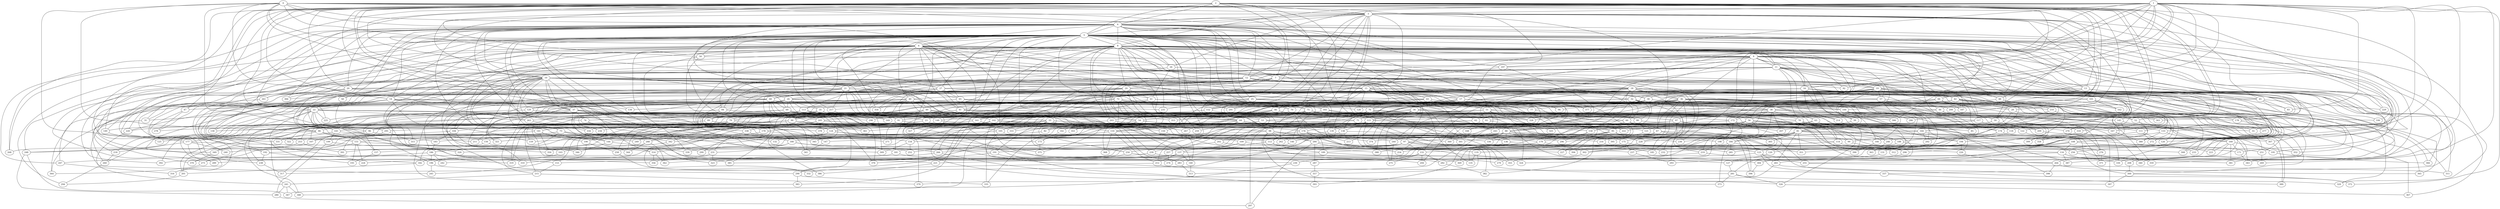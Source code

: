 strict graph "barabasi_albert_graph(400,3)" {
0;
1;
2;
3;
4;
5;
6;
7;
8;
9;
10;
11;
12;
13;
14;
15;
16;
17;
18;
19;
20;
21;
22;
23;
24;
25;
26;
27;
28;
29;
30;
31;
32;
33;
34;
35;
36;
37;
38;
39;
40;
41;
42;
43;
44;
45;
46;
47;
48;
49;
50;
51;
52;
53;
54;
55;
56;
57;
58;
59;
60;
61;
62;
63;
64;
65;
66;
67;
68;
69;
70;
71;
72;
73;
74;
75;
76;
77;
78;
79;
80;
81;
82;
83;
84;
85;
86;
87;
88;
89;
90;
91;
92;
93;
94;
95;
96;
97;
98;
99;
100;
101;
102;
103;
104;
105;
106;
107;
108;
109;
110;
111;
112;
113;
114;
115;
116;
117;
118;
119;
120;
121;
122;
123;
124;
125;
126;
127;
128;
129;
130;
131;
132;
133;
134;
135;
136;
137;
138;
139;
140;
141;
142;
143;
144;
145;
146;
147;
148;
149;
150;
151;
152;
153;
154;
155;
156;
157;
158;
159;
160;
161;
162;
163;
164;
165;
166;
167;
168;
169;
170;
171;
172;
173;
174;
175;
176;
177;
178;
179;
180;
181;
182;
183;
184;
185;
186;
187;
188;
189;
190;
191;
192;
193;
194;
195;
196;
197;
198;
199;
200;
201;
202;
203;
204;
205;
206;
207;
208;
209;
210;
211;
212;
213;
214;
215;
216;
217;
218;
219;
220;
221;
222;
223;
224;
225;
226;
227;
228;
229;
230;
231;
232;
233;
234;
235;
236;
237;
238;
239;
240;
241;
242;
243;
244;
245;
246;
247;
248;
249;
250;
251;
252;
253;
254;
255;
256;
257;
258;
259;
260;
261;
262;
263;
264;
265;
266;
267;
268;
269;
270;
271;
272;
273;
274;
275;
276;
277;
278;
279;
280;
281;
282;
283;
284;
285;
286;
287;
288;
289;
290;
291;
292;
293;
294;
295;
296;
297;
298;
299;
300;
301;
302;
303;
304;
305;
306;
307;
308;
309;
310;
311;
312;
313;
314;
315;
316;
317;
318;
319;
320;
321;
322;
323;
324;
325;
326;
327;
328;
329;
330;
331;
332;
333;
334;
335;
336;
337;
338;
339;
340;
341;
342;
343;
344;
345;
346;
347;
348;
349;
350;
351;
352;
353;
354;
355;
356;
357;
358;
359;
360;
361;
362;
363;
364;
365;
366;
367;
368;
369;
370;
371;
372;
373;
374;
375;
376;
377;
378;
379;
380;
381;
382;
383;
384;
385;
386;
387;
388;
389;
390;
391;
392;
393;
394;
395;
396;
397;
398;
399;
0 -- 3  [is_available=True, prob="0.7947789405"];
0 -- 4  [is_available=True, prob="1.0"];
0 -- 6  [is_available=True, prob="0.448078555051"];
0 -- 7  [is_available=True, prob="0.148060070835"];
0 -- 183  [is_available=True, prob="0.624898311941"];
0 -- 205  [is_available=True, prob="0.568069923669"];
0 -- 48  [is_available=True, prob="0.447090203795"];
0 -- 115  [is_available=True, prob="0.874680540124"];
0 -- 244  [is_available=True, prob="1.0"];
0 -- 181  [is_available=True, prob="1.0"];
0 -- 86  [is_available=True, prob="1.0"];
0 -- 23  [is_available=True, prob="0.869793190651"];
0 -- 253  [is_available=True, prob="0.530302687418"];
0 -- 287  [is_available=True, prob="0.990444074248"];
1 -- 3  [is_available=True, prob="0.0686458651879"];
1 -- 8  [is_available=True, prob="1.0"];
1 -- 9  [is_available=True, prob="1.0"];
1 -- 139  [is_available=True, prob="0.879349897611"];
1 -- 269  [is_available=True, prob="0.978437941856"];
1 -- 17  [is_available=True, prob="1.0"];
1 -- 26  [is_available=True, prob="0.949002055132"];
1 -- 30  [is_available=True, prob="0.85915515614"];
1 -- 32  [is_available=True, prob="0.635632904941"];
1 -- 50  [is_available=True, prob="0.758460178588"];
1 -- 56  [is_available=True, prob="1.0"];
1 -- 66  [is_available=True, prob="1.0"];
1 -- 197  [is_available=True, prob="0.502333155634"];
1 -- 207  [is_available=True, prob="0.553183528169"];
1 -- 83  [is_available=True, prob="0.965892621651"];
1 -- 92  [is_available=True, prob="1.0"];
1 -- 225  [is_available=True, prob="0.567832863317"];
1 -- 359  [is_available=True, prob="1.0"];
1 -- 236  [is_available=True, prob="0.116100372557"];
1 -- 372  [is_available=True, prob="1.0"];
1 -- 247  [is_available=True, prob="0.662200679729"];
1 -- 254  [is_available=True, prob="0.368763898401"];
2 -- 3  [is_available=True, prob="0.496473134162"];
2 -- 4  [is_available=True, prob="0.96894244849"];
2 -- 5  [is_available=True, prob="0.353517859093"];
2 -- 134  [is_available=True, prob="1.0"];
2 -- 7  [is_available=True, prob="0.0842228606792"];
2 -- 10  [is_available=True, prob="0.758377020352"];
2 -- 268  [is_available=True, prob="0.660511316123"];
2 -- 13  [is_available=True, prob="0.70423616364"];
2 -- 14  [is_available=True, prob="1.0"];
2 -- 16  [is_available=True, prob="0.350282316885"];
2 -- 145  [is_available=True, prob="0.600817936853"];
2 -- 20  [is_available=True, prob="0.00984421824697"];
2 -- 149  [is_available=True, prob="0.31190282019"];
2 -- 22  [is_available=True, prob="0.505257239991"];
2 -- 28  [is_available=True, prob="0.975512238509"];
2 -- 286  [is_available=True, prob="0.543872851815"];
2 -- 133  [is_available=True, prob="0.0779670627002"];
2 -- 45  [is_available=True, prob="0.59362218323"];
2 -- 47  [is_available=True, prob="0.803426283863"];
2 -- 64  [is_available=True, prob="0.577829519598"];
2 -- 65  [is_available=True, prob="0.36035392064"];
2 -- 69  [is_available=True, prob="0.376758841381"];
2 -- 70  [is_available=True, prob="0.903063434897"];
2 -- 199  [is_available=True, prob="0.662041699726"];
2 -- 331  [is_available=True, prob="1.0"];
2 -- 270  [is_available=True, prob="1.0"];
2 -- 101  [is_available=True, prob="0.589158694113"];
2 -- 106  [is_available=True, prob="0.763561405553"];
2 -- 118  [is_available=True, prob="0.642837279939"];
2 -- 124  [is_available=True, prob="0.872111224539"];
3 -- 59  [is_available=True, prob="0.475245520872"];
3 -- 4  [is_available=True, prob="0.810784600049"];
3 -- 5  [is_available=True, prob="0.542824102446"];
3 -- 200  [is_available=True, prob="0.477655769458"];
3 -- 329  [is_available=True, prob="1.0"];
3 -- 10  [is_available=True, prob="1.0"];
3 -- 12  [is_available=True, prob="1.0"];
3 -- 46  [is_available=True, prob="1.0"];
3 -- 15  [is_available=True, prob="0.726546519278"];
3 -- 229  [is_available=True, prob="1.0"];
3 -- 184  [is_available=True, prob="0.207548169163"];
3 -- 67  [is_available=True, prob="0.785537037253"];
3 -- 213  [is_available=True, prob="0.17007796759"];
3 -- 152  [is_available=True, prob="0.445532933427"];
3 -- 25  [is_available=True, prob="1.0"];
3 -- 122  [is_available=True, prob="0.367640378768"];
3 -- 27  [is_available=True, prob="0.73919306997"];
3 -- 165  [is_available=True, prob="0.84656598767"];
4 -- 384  [is_available=True, prob="0.111866998572"];
4 -- 5  [is_available=True, prob="0.793664777519"];
4 -- 6  [is_available=True, prob="0.761379056903"];
4 -- 8  [is_available=True, prob="0.128110295304"];
4 -- 10  [is_available=True, prob="0.87342623528"];
4 -- 11  [is_available=True, prob="1.0"];
4 -- 12  [is_available=True, prob="0.843671301477"];
4 -- 14  [is_available=True, prob="0.80314977723"];
4 -- 273  [is_available=True, prob="0.131657084277"];
4 -- 19  [is_available=True, prob="0.262873096262"];
4 -- 20  [is_available=True, prob="0.457505940851"];
4 -- 25  [is_available=True, prob="0.368434326522"];
4 -- 284  [is_available=True, prob="0.649924223651"];
4 -- 31  [is_available=True, prob="1.0"];
4 -- 342  [is_available=True, prob="0.334420288332"];
4 -- 44  [is_available=True, prob="0.273742235471"];
4 -- 47  [is_available=True, prob="1.0"];
4 -- 49  [is_available=True, prob="1.0"];
4 -- 51  [is_available=True, prob="0.830462213166"];
4 -- 197  [is_available=True, prob="0.00425601985483"];
4 -- 268  [is_available=True, prob="0.85270514767"];
4 -- 74  [is_available=True, prob="0.847526691951"];
4 -- 75  [is_available=True, prob="0.81536957726"];
4 -- 337  [is_available=True, prob="0.697946155959"];
4 -- 213  [is_available=True, prob="1.0"];
4 -- 86  [is_available=True, prob="0.892187440537"];
4 -- 97  [is_available=True, prob="0.25855733113"];
4 -- 239  [is_available=True, prob="0.503163409566"];
4 -- 242  [is_available=True, prob="0.230617852459"];
4 -- 381  [is_available=True, prob="1.0"];
5 -- 129  [is_available=True, prob="0.19378406577"];
5 -- 6  [is_available=True, prob="0.283695273143"];
5 -- 7  [is_available=True, prob="1.0"];
5 -- 8  [is_available=True, prob="0.561548265113"];
5 -- 11  [is_available=True, prob="1.0"];
5 -- 13  [is_available=True, prob="1.0"];
5 -- 14  [is_available=True, prob="0.917690860491"];
5 -- 16  [is_available=True, prob="0.710370722182"];
5 -- 17  [is_available=True, prob="1.0"];
5 -- 18  [is_available=True, prob="0.652480810344"];
5 -- 131  [is_available=True, prob="0.750184965213"];
5 -- 21  [is_available=True, prob="0.989270290718"];
5 -- 150  [is_available=True, prob="0.480752023532"];
5 -- 24  [is_available=True, prob="0.728018861534"];
5 -- 132  [is_available=True, prob="0.224253610168"];
5 -- 26  [is_available=True, prob="0.304554632172"];
5 -- 27  [is_available=True, prob="0.990152647754"];
5 -- 35  [is_available=True, prob="0.76153509291"];
5 -- 37  [is_available=True, prob="1.0"];
5 -- 294  [is_available=True, prob="0.953847145256"];
5 -- 40  [is_available=True, prob="0.696315902024"];
5 -- 298  [is_available=True, prob="1.0"];
5 -- 171  [is_available=True, prob="0.639037471529"];
5 -- 172  [is_available=True, prob="1.0"];
5 -- 306  [is_available=True, prob="1.0"];
5 -- 50  [is_available=True, prob="0.147351129347"];
5 -- 55  [is_available=True, prob="0.251142762883"];
5 -- 58  [is_available=True, prob="0.167438121487"];
5 -- 60  [is_available=True, prob="0.161959059105"];
5 -- 134  [is_available=True, prob="0.0304281392157"];
5 -- 66  [is_available=True, prob="0.281071758008"];
5 -- 68  [is_available=True, prob="0.352628104979"];
5 -- 70  [is_available=True, prob="0.894184216173"];
5 -- 327  [is_available=True, prob="0.0969188303688"];
5 -- 72  [is_available=True, prob="0.0140751870346"];
5 -- 75  [is_available=True, prob="1.0"];
5 -- 354  [is_available=True, prob="0.364988090684"];
5 -- 87  [is_available=True, prob="0.863585870146"];
5 -- 217  [is_available=True, prob="1.0"];
5 -- 91  [is_available=True, prob="0.0825578539954"];
5 -- 349  [is_available=True, prob="0.600627404615"];
5 -- 96  [is_available=True, prob="0.869927262557"];
5 -- 98  [is_available=True, prob="0.264790702666"];
5 -- 229  [is_available=True, prob="1.0"];
5 -- 233  [is_available=True, prob="1.0"];
5 -- 318  [is_available=True, prob="0.685864102295"];
5 -- 343  [is_available=True, prob="1.0"];
5 -- 250  [is_available=True, prob="0.156863168046"];
5 -- 379  [is_available=True, prob="1.0"];
5 -- 126  [is_available=True, prob="0.417729069337"];
5 -- 149  [is_available=True, prob="0.793628336256"];
6 -- 9  [is_available=True, prob="0.320308647139"];
6 -- 143  [is_available=True, prob="0.00555913188765"];
6 -- 18  [is_available=True, prob="0.890912545407"];
6 -- 21  [is_available=True, prob="0.46399248752"];
6 -- 278  [is_available=True, prob="0.0496611147544"];
6 -- 24  [is_available=True, prob="0.48301243761"];
6 -- 291  [is_available=True, prob="0.402248018778"];
6 -- 165  [is_available=True, prob="0.525377551178"];
6 -- 41  [is_available=True, prob="0.671609549171"];
6 -- 299  [is_available=True, prob="0.682600790962"];
6 -- 50  [is_available=True, prob="0.167327124724"];
6 -- 180  [is_available=True, prob="0.316840183177"];
6 -- 311  [is_available=True, prob="0.665171113675"];
6 -- 52  [is_available=True, prob="1.0"];
6 -- 65  [is_available=True, prob="0.655335187969"];
6 -- 73  [is_available=True, prob="0.670357356699"];
6 -- 76  [is_available=True, prob="0.447698939048"];
6 -- 339  [is_available=True, prob="0.600264660478"];
6 -- 84  [is_available=True, prob="1.0"];
6 -- 88  [is_available=True, prob="1.0"];
6 -- 220  [is_available=True, prob="0.735151826282"];
6 -- 293  [is_available=True, prob="0.736780895697"];
6 -- 108  [is_available=True, prob="0.36469215062"];
6 -- 240  [is_available=True, prob="0.455891829206"];
6 -- 246  [is_available=True, prob="1.0"];
6 -- 248  [is_available=True, prob="1.0"];
6 -- 377  [is_available=True, prob="0.594168216256"];
6 -- 382  [is_available=True, prob="0.525964628526"];
7 -- 33  [is_available=True, prob="1.0"];
7 -- 163  [is_available=True, prob="1.0"];
7 -- 341  [is_available=True, prob="0.40386020523"];
7 -- 168  [is_available=True, prob="0.724333791746"];
7 -- 169  [is_available=True, prob="0.336016602514"];
7 -- 170  [is_available=True, prob="0.679791420501"];
7 -- 44  [is_available=True, prob="0.529585192581"];
7 -- 83  [is_available=True, prob="1.0"];
7 -- 53  [is_available=True, prob="0.0056281805322"];
7 -- 151  [is_available=True, prob="1.0"];
7 -- 57  [is_available=True, prob="0.731891926972"];
7 -- 27  [is_available=True, prob="0.0334186008397"];
7 -- 265  [is_available=True, prob="0.318940264118"];
7 -- 185  [is_available=True, prob="0.0547026605505"];
7 -- 127  [is_available=True, prob="1.0"];
8 -- 9  [is_available=True, prob="0.956547112666"];
8 -- 13  [is_available=True, prob="0.860188381054"];
8 -- 15  [is_available=True, prob="0.912830966182"];
8 -- 320  [is_available=True, prob="1.0"];
8 -- 145  [is_available=True, prob="1.0"];
8 -- 21  [is_available=True, prob="0.763958603799"];
8 -- 22  [is_available=True, prob="0.680847606644"];
8 -- 26  [is_available=True, prob="0.986232964809"];
8 -- 156  [is_available=True, prob="0.957193557989"];
8 -- 29  [is_available=True, prob="0.603848268196"];
8 -- 30  [is_available=True, prob="0.447544083118"];
8 -- 261  [is_available=True, prob="0.271684425664"];
8 -- 177  [is_available=True, prob="0.506807193783"];
8 -- 170  [is_available=True, prob="0.15487466877"];
8 -- 43  [is_available=True, prob="1.0"];
8 -- 173  [is_available=True, prob="1.0"];
8 -- 174  [is_available=True, prob="0.365782030914"];
8 -- 303  [is_available=True, prob="0.276191736927"];
8 -- 49  [is_available=True, prob="0.447034118191"];
8 -- 310  [is_available=True, prob="0.76953383756"];
8 -- 59  [is_available=True, prob="0.78286536938"];
8 -- 64  [is_available=True, prob="0.759302157751"];
8 -- 327  [is_available=True, prob="1.0"];
8 -- 72  [is_available=True, prob="0.941736394271"];
8 -- 203  [is_available=True, prob="0.587606231602"];
8 -- 206  [is_available=True, prob="0.580180356031"];
8 -- 84  [is_available=True, prob="1.0"];
8 -- 92  [is_available=True, prob="1.0"];
8 -- 235  [is_available=True, prob="0.541206617918"];
8 -- 364  [is_available=True, prob="1.0"];
8 -- 117  [is_available=True, prob="0.0478677460795"];
9 -- 352  [is_available=True, prob="0.939351658813"];
9 -- 66  [is_available=True, prob="1.0"];
9 -- 203  [is_available=True, prob="0.450078342395"];
9 -- 100  [is_available=True, prob="0.455526501286"];
9 -- 197  [is_available=True, prob="0.785317238374"];
9 -- 106  [is_available=True, prob="0.79044701373"];
9 -- 11  [is_available=True, prob="0.839019239504"];
9 -- 162  [is_available=True, prob="1.0"];
9 -- 81  [is_available=True, prob="0.73240790509"];
9 -- 18  [is_available=True, prob="0.668371241704"];
9 -- 309  [is_available=True, prob="0.587425158936"];
9 -- 54  [is_available=True, prob="1.0"];
9 -- 216  [is_available=True, prob="1.0"];
9 -- 234  [is_available=True, prob="0.913897542744"];
9 -- 282  [is_available=True, prob="0.32337080498"];
9 -- 187  [is_available=True, prob="0.913800009566"];
9 -- 138  [is_available=True, prob="0.931533462195"];
9 -- 351  [is_available=True, prob="1.0"];
10 -- 261  [is_available=True, prob="0.744625946046"];
10 -- 140  [is_available=True, prob="0.234927085974"];
10 -- 130  [is_available=True, prob="0.301661535286"];
10 -- 15  [is_available=True, prob="0.122994949397"];
10 -- 150  [is_available=True, prob="0.739150224316"];
10 -- 25  [is_available=True, prob="0.672968616382"];
10 -- 154  [is_available=True, prob="0.836243670986"];
10 -- 29  [is_available=True, prob="0.668540782478"];
10 -- 32  [is_available=True, prob="0.895840200179"];
10 -- 37  [is_available=True, prob="0.786702078483"];
10 -- 40  [is_available=True, prob="1.0"];
10 -- 315  [is_available=True, prob="0.187113144436"];
10 -- 62  [is_available=True, prob="0.411795169873"];
10 -- 321  [is_available=True, prob="0.428072190892"];
10 -- 73  [is_available=True, prob="0.502408217682"];
10 -- 332  [is_available=True, prob="0.817250197445"];
10 -- 338  [is_available=True, prob="0.403937871148"];
10 -- 344  [is_available=True, prob="0.0760817707577"];
10 -- 218  [is_available=True, prob="0.478571720964"];
10 -- 92  [is_available=True, prob="1.0"];
10 -- 353  [is_available=True, prob="0.210475950323"];
10 -- 98  [is_available=True, prob="0.352611717804"];
10 -- 252  [is_available=True, prob="0.386326911497"];
10 -- 125  [is_available=True, prob="1.0"];
10 -- 383  [is_available=True, prob="0.0824597342773"];
11 -- 48  [is_available=True, prob="0.918101441848"];
11 -- 354  [is_available=True, prob="0.0528402329161"];
11 -- 39  [is_available=True, prob="0.283709226897"];
11 -- 392  [is_available=True, prob="0.128645677615"];
11 -- 235  [is_available=True, prob="0.398202148774"];
11 -- 12  [is_available=True, prob="0.618175837723"];
11 -- 45  [is_available=True, prob="0.0561569744078"];
11 -- 78  [is_available=True, prob="1.0"];
11 -- 367  [is_available=True, prob="0.690947520926"];
11 -- 16  [is_available=True, prob="1.0"];
11 -- 178  [is_available=True, prob="0.429957017225"];
11 -- 19  [is_available=True, prob="0.185007223059"];
11 -- 73  [is_available=True, prob="0.883075352668"];
11 -- 196  [is_available=True, prob="1.0"];
11 -- 313  [is_available=True, prob="0.745844173067"];
12 -- 169  [is_available=True, prob="0.611634724969"];
12 -- 270  [is_available=True, prob="0.108371392037"];
12 -- 43  [is_available=True, prob="0.298940639662"];
12 -- 19  [is_available=True, prob="0.0576998256151"];
12 -- 20  [is_available=True, prob="0.599589831559"];
12 -- 24  [is_available=True, prob="0.313597157032"];
12 -- 180  [is_available=True, prob="0.663970054615"];
12 -- 29  [is_available=True, prob="0.540830573267"];
12 -- 94  [is_available=True, prob="0.749759056711"];
13 -- 38  [is_available=True, prob="0.208994099169"];
13 -- 366  [is_available=True, prob="0.201513422266"];
13 -- 90  [is_available=True, prob="0.994333199695"];
13 -- 223  [is_available=True, prob="0.545236562563"];
13 -- 101  [is_available=True, prob="0.750513115203"];
14 -- 192  [is_available=True, prob="0.588927364222"];
14 -- 263  [is_available=True, prob="1.0"];
14 -- 136  [is_available=True, prob="0.673628980121"];
14 -- 172  [is_available=True, prob="0.61871108628"];
14 -- 141  [is_available=True, prob="0.948461930776"];
14 -- 211  [is_available=True, prob="0.774293817595"];
14 -- 148  [is_available=True, prob="0.113970004678"];
14 -- 22  [is_available=True, prob="0.215430331093"];
14 -- 322  [is_available=True, prob="0.639786837994"];
14 -- 37  [is_available=True, prob="0.44822896298"];
15 -- 128  [is_available=True, prob="0.146795461492"];
15 -- 129  [is_available=True, prob="0.0984501092606"];
15 -- 260  [is_available=True, prob="0.591224850495"];
15 -- 365  [is_available=True, prob="1.0"];
15 -- 17  [is_available=True, prob="0.923994551349"];
15 -- 31  [is_available=True, prob="1.0"];
15 -- 161  [is_available=True, prob="0.174070750046"];
15 -- 34  [is_available=True, prob="0.0699970245428"];
15 -- 291  [is_available=True, prob="0.873778218993"];
15 -- 36  [is_available=True, prob="0.338480487766"];
15 -- 42  [is_available=True, prob="0.318367396138"];
15 -- 51  [is_available=True, prob="0.381488936109"];
15 -- 58  [is_available=True, prob="0.600422626939"];
15 -- 394  [is_available=True, prob="0.0950143175444"];
15 -- 76  [is_available=True, prob="0.297811681317"];
15 -- 214  [is_available=True, prob="0.838057268133"];
15 -- 164  [is_available=True, prob="0.337764441673"];
15 -- 222  [is_available=True, prob="0.603196701995"];
15 -- 104  [is_available=True, prob="0.68956858261"];
15 -- 109  [is_available=True, prob="0.0785087145527"];
15 -- 251  [is_available=True, prob="0.541914483338"];
16 -- 128  [is_available=True, prob="0.378389709562"];
16 -- 384  [is_available=True, prob="1.0"];
16 -- 267  [is_available=True, prob="0.88463657519"];
16 -- 166  [is_available=True, prob="1.0"];
16 -- 264  [is_available=True, prob="0.43479230045"];
16 -- 42  [is_available=True, prob="0.657783359615"];
16 -- 271  [is_available=True, prob="0.577546550759"];
16 -- 85  [is_available=True, prob="0.552475911255"];
16 -- 214  [is_available=True, prob="0.660235003661"];
16 -- 311  [is_available=True, prob="0.389909345497"];
16 -- 154  [is_available=True, prob="0.449078338378"];
16 -- 316  [is_available=True, prob="0.11713738461"];
17 -- 290  [is_available=True, prob="0.777308050926"];
17 -- 35  [is_available=True, prob="1.0"];
17 -- 80  [is_available=True, prob="1.0"];
17 -- 146  [is_available=True, prob="0.441551587969"];
17 -- 55  [is_available=True, prob="0.765345106226"];
17 -- 377  [is_available=True, prob="0.977908375548"];
17 -- 367  [is_available=True, prob="0.791781643559"];
17 -- 28  [is_available=True, prob="1.0"];
17 -- 157  [is_available=True, prob="0.276320958857"];
18 -- 387  [is_available=True, prob="1.0"];
18 -- 266  [is_available=True, prob="1.0"];
18 -- 139  [is_available=True, prob="0.0423956994252"];
18 -- 142  [is_available=True, prob="1.0"];
18 -- 272  [is_available=True, prob="0.725458109594"];
18 -- 366  [is_available=True, prob="0.716393677118"];
18 -- 155  [is_available=True, prob="0.729649496695"];
18 -- 32  [is_available=True, prob="0.424363865876"];
18 -- 33  [is_available=True, prob="1.0"];
18 -- 34  [is_available=True, prob="0.283153567662"];
18 -- 36  [is_available=True, prob="0.861102603868"];
18 -- 41  [is_available=True, prob="0.53904465804"];
18 -- 42  [is_available=True, prob="0.174196164598"];
18 -- 45  [is_available=True, prob="0.202275183058"];
18 -- 308  [is_available=True, prob="0.906518539191"];
18 -- 57  [is_available=True, prob="0.509671093672"];
18 -- 60  [is_available=True, prob="0.630597957988"];
18 -- 195  [is_available=True, prob="1.0"];
18 -- 340  [is_available=True, prob="0.610645628806"];
18 -- 89  [is_available=True, prob="0.614573003453"];
18 -- 228  [is_available=True, prob="1.0"];
18 -- 238  [is_available=True, prob="0.205045470255"];
18 -- 111  [is_available=True, prob="0.837395818074"];
18 -- 243  [is_available=True, prob="0.51160969625"];
19 -- 256  [is_available=True, prob="0.29236745148"];
19 -- 144  [is_available=True, prob="0.430338316049"];
19 -- 39  [is_available=True, prob="0.205219392115"];
19 -- 330  [is_available=True, prob="0.265021550241"];
19 -- 365  [is_available=True, prob="0.819695596067"];
19 -- 399  [is_available=True, prob="0.0695358954912"];
19 -- 48  [is_available=True, prob="0.590815216651"];
19 -- 306  [is_available=True, prob="0.104439878802"];
19 -- 179  [is_available=True, prob="0.529728551333"];
19 -- 57  [is_available=True, prob="1.0"];
19 -- 23  [is_available=True, prob="0.0696138741143"];
19 -- 36  [is_available=True, prob="1.0"];
19 -- 377  [is_available=True, prob="1.0"];
19 -- 93  [is_available=True, prob="0.407532738623"];
19 -- 277  [is_available=True, prob="1.0"];
20 -- 384  [is_available=True, prob="0.150878393159"];
20 -- 261  [is_available=True, prob="0.0853356921318"];
20 -- 43  [is_available=True, prob="1.0"];
20 -- 277  [is_available=True, prob="0.389815211569"];
20 -- 247  [is_available=True, prob="0.910493277282"];
20 -- 314  [is_available=True, prob="0.53714398987"];
21 -- 33  [is_available=True, prob="0.226614518058"];
21 -- 34  [is_available=True, prob="0.92169515231"];
21 -- 217  [is_available=True, prob="0.577989441912"];
21 -- 68  [is_available=True, prob="0.183441158913"];
21 -- 137  [is_available=True, prob="0.0544688192989"];
21 -- 205  [is_available=True, prob="0.491922529006"];
21 -- 275  [is_available=True, prob="0.153816161225"];
21 -- 151  [is_available=True, prob="0.408054372075"];
21 -- 89  [is_available=True, prob="0.910850143771"];
21 -- 186  [is_available=True, prob="1.0"];
21 -- 316  [is_available=True, prob="0.391611608114"];
21 -- 61  [is_available=True, prob="0.381278014518"];
21 -- 30  [is_available=True, prob="0.319853913185"];
21 -- 357  [is_available=True, prob="0.936530989307"];
22 -- 193  [is_available=True, prob="1.0"];
22 -- 295  [is_available=True, prob="0.257277824237"];
22 -- 225  [is_available=True, prob="0.0376819684873"];
22 -- 263  [is_available=True, prob="0.665999394099"];
22 -- 145  [is_available=True, prob="1.0"];
22 -- 52  [is_available=True, prob="1.0"];
22 -- 23  [is_available=True, prob="0.80039126691"];
22 -- 248  [is_available=True, prob="0.712187786653"];
22 -- 153  [is_available=True, prob="0.441210245389"];
22 -- 159  [is_available=True, prob="0.501680148626"];
22 -- 157  [is_available=True, prob="0.716746316773"];
22 -- 31  [is_available=True, prob="0.528487882367"];
23 -- 164  [is_available=True, prob="0.580482281817"];
23 -- 190  [is_available=True, prob="0.574380908149"];
24 -- 129  [is_available=True, prob="0.266235138043"];
24 -- 35  [is_available=True, prob="1.0"];
24 -- 38  [is_available=True, prob="0.911264497656"];
24 -- 104  [is_available=True, prob="1.0"];
24 -- 105  [is_available=True, prob="1.0"];
24 -- 235  [is_available=True, prob="0.696362090064"];
24 -- 113  [is_available=True, prob="0.284829634653"];
24 -- 243  [is_available=True, prob="1.0"];
24 -- 84  [is_available=True, prob="0.974919616415"];
24 -- 69  [is_available=True, prob="1.0"];
25 -- 165  [is_available=True, prob="1.0"];
25 -- 296  [is_available=True, prob="0.803117394449"];
25 -- 142  [is_available=True, prob="0.524156907615"];
25 -- 79  [is_available=True, prob="0.951828158962"];
25 -- 210  [is_available=True, prob="1.0"];
25 -- 152  [is_available=True, prob="0.416033961762"];
25 -- 217  [is_available=True, prob="1.0"];
25 -- 156  [is_available=True, prob="0.0324631412597"];
25 -- 286  [is_available=True, prob="0.219446864522"];
25 -- 95  [is_available=True, prob="0.309755543628"];
26 -- 113  [is_available=True, prob="1.0"];
26 -- 307  [is_available=True, prob="1.0"];
26 -- 61  [is_available=True, prob="0.732994896063"];
27 -- 65  [is_available=True, prob="0.394262292564"];
27 -- 68  [is_available=True, prob="0.131468442407"];
27 -- 41  [is_available=True, prob="0.99733077019"];
27 -- 301  [is_available=True, prob="0.0581439153971"];
27 -- 113  [is_available=True, prob="0.538448384526"];
27 -- 58  [is_available=True, prob="0.199019919546"];
27 -- 28  [is_available=True, prob="0.497262234515"];
28 -- 158  [is_available=True, prob="0.254027173042"];
28 -- 167  [is_available=True, prob="1.0"];
29 -- 259  [is_available=True, prob="1.0"];
29 -- 101  [is_available=True, prob="0.909067514873"];
29 -- 267  [is_available=True, prob="0.223225072876"];
29 -- 208  [is_available=True, prob="0.225497119272"];
29 -- 40  [is_available=True, prob="0.993554344705"];
29 -- 116  [is_available=True, prob="0.384642992343"];
29 -- 373  [is_available=True, prob="0.0944993628626"];
29 -- 72  [is_available=True, prob="0.550131352096"];
29 -- 61  [is_available=True, prob="1.0"];
29 -- 350  [is_available=True, prob="0.598421102364"];
30 -- 260  [is_available=True, prob="0.161834481863"];
30 -- 133  [is_available=True, prob="0.74856384309"];
30 -- 325  [is_available=True, prob="0.443371197172"];
30 -- 77  [is_available=True, prob="0.833765948678"];
30 -- 174  [is_available=True, prob="0.649151672241"];
30 -- 303  [is_available=True, prob="0.969172431387"];
30 -- 112  [is_available=True, prob="0.168505847586"];
30 -- 200  [is_available=True, prob="0.657547298042"];
30 -- 383  [is_available=True, prob="0.480395911721"];
30 -- 94  [is_available=True, prob="0.99586676755"];
30 -- 63  [is_available=True, prob="0.796895335662"];
31 -- 245  [is_available=True, prob="0.775831934417"];
32 -- 288  [is_available=True, prob="1.0"];
32 -- 291  [is_available=True, prob="0.353754907009"];
32 -- 100  [is_available=True, prob="0.835681118624"];
32 -- 232  [is_available=True, prob="0.881924120818"];
32 -- 329  [is_available=True, prob="0.549346380621"];
32 -- 111  [is_available=True, prob="0.440985645282"];
32 -- 80  [is_available=True, prob="0.981130715167"];
32 -- 152  [is_available=True, prob="0.644568392943"];
32 -- 88  [is_available=True, prob="1.0"];
33 -- 264  [is_available=True, prob="0.272081089081"];
33 -- 105  [is_available=True, prob="0.853565704676"];
33 -- 333  [is_available=True, prob="0.353210562042"];
33 -- 270  [is_available=True, prob="0.989997194972"];
33 -- 143  [is_available=True, prob="0.103454557272"];
33 -- 345  [is_available=True, prob="0.0550354280157"];
33 -- 250  [is_available=True, prob="0.174367548028"];
33 -- 239  [is_available=True, prob="1.0"];
33 -- 191  [is_available=True, prob="0.470332924894"];
34 -- 203  [is_available=True, prob="0.0158355212222"];
34 -- 388  [is_available=True, prob="1.0"];
34 -- 114  [is_available=True, prob="0.485773291874"];
34 -- 71  [is_available=True, prob="1.0"];
34 -- 348  [is_available=True, prob="0.792676219071"];
34 -- 39  [is_available=True, prob="1.0"];
34 -- 82  [is_available=True, prob="0.89589401746"];
34 -- 115  [is_available=True, prob="0.184386805839"];
34 -- 349  [is_available=True, prob="0.740870773113"];
34 -- 374  [is_available=True, prob="0.275646966064"];
34 -- 95  [is_available=True, prob="0.732964619212"];
34 -- 117  [is_available=True, prob="0.441427040401"];
34 -- 221  [is_available=True, prob="0.291705260456"];
34 -- 63  [is_available=True, prob="0.193330721463"];
35 -- 96  [is_available=True, prob="1.0"];
35 -- 209  [is_available=True, prob="0.704850705227"];
35 -- 79  [is_available=True, prob="0.802404517097"];
35 -- 215  [is_available=True, prob="0.797994008846"];
35 -- 91  [is_available=True, prob="1.0"];
35 -- 60  [is_available=True, prob="1.0"];
36 -- 67  [is_available=True, prob="1.0"];
36 -- 164  [is_available=True, prob="0.246320700353"];
36 -- 102  [is_available=True, prob="0.139066998111"];
36 -- 38  [is_available=True, prob="1.0"];
36 -- 292  [is_available=True, prob="0.963436023229"];
36 -- 136  [is_available=True, prob="1.0"];
36 -- 74  [is_available=True, prob="0.144762154003"];
36 -- 371  [is_available=True, prob="1.0"];
36 -- 51  [is_available=True, prob="0.118933794863"];
36 -- 244  [is_available=True, prob="0.133804771727"];
36 -- 126  [is_available=True, prob="0.920436599874"];
36 -- 185  [is_available=True, prob="0.646476050888"];
36 -- 285  [is_available=True, prob="1.0"];
36 -- 62  [is_available=True, prob="0.555905530826"];
37 -- 225  [is_available=True, prob="0.731322269748"];
37 -- 231  [is_available=True, prob="0.391002426308"];
37 -- 392  [is_available=True, prob="0.309026147799"];
37 -- 169  [is_available=True, prob="0.513879751302"];
37 -- 289  [is_available=True, prob="0.0327544971079"];
37 -- 78  [is_available=True, prob="1.0"];
37 -- 80  [is_available=True, prob="0.704666112703"];
37 -- 215  [is_available=True, prob="0.99769835884"];
37 -- 378  [is_available=True, prob="0.132626505538"];
37 -- 74  [is_available=True, prob="1.0"];
38 -- 389  [is_available=True, prob="1.0"];
38 -- 167  [is_available=True, prob="0.755422804044"];
38 -- 172  [is_available=True, prob="1.0"];
38 -- 207  [is_available=True, prob="1.0"];
38 -- 56  [is_available=True, prob="0.228598494311"];
38 -- 115  [is_available=True, prob="1.0"];
38 -- 340  [is_available=True, prob="0.196979226962"];
38 -- 246  [is_available=True, prob="0.778001106039"];
38 -- 279  [is_available=True, prob="0.117053444151"];
38 -- 255  [is_available=True, prob="0.497668862558"];
38 -- 93  [is_available=True, prob="0.892663093995"];
38 -- 63  [is_available=True, prob="0.765117058809"];
39 -- 81  [is_available=True, prob="0.232228817874"];
40 -- 128  [is_available=True, prob="1.0"];
40 -- 321  [is_available=True, prob="1.0"];
40 -- 354  [is_available=True, prob="0.126015466973"];
40 -- 70  [is_available=True, prob="0.25900768859"];
40 -- 135  [is_available=True, prob="1.0"];
40 -- 44  [is_available=True, prob="0.8206989748"];
40 -- 47  [is_available=True, prob="0.752489584935"];
40 -- 49  [is_available=True, prob="0.433882685713"];
40 -- 369  [is_available=True, prob="0.531300935709"];
40 -- 234  [is_available=True, prob="1.0"];
40 -- 346  [is_available=True, prob="1.0"];
40 -- 271  [is_available=True, prob="0.412781854019"];
41 -- 385  [is_available=True, prob="0.0696369859784"];
41 -- 201  [is_available=True, prob="0.54695987832"];
41 -- 140  [is_available=True, prob="0.238050123653"];
41 -- 79  [is_available=True, prob="0.652357055226"];
41 -- 344  [is_available=True, prob="0.814494943042"];
41 -- 53  [is_available=True, prob="0.923897133562"];
41 -- 214  [is_available=True, prob="0.159418577437"];
41 -- 312  [is_available=True, prob="0.27955135344"];
42 -- 162  [is_available=True, prob="1.0"];
42 -- 99  [is_available=True, prob="0.0252030678048"];
42 -- 134  [is_available=True, prob="0.939713801503"];
42 -- 210  [is_available=True, prob="0.959067584636"];
42 -- 178  [is_available=True, prob="0.713205587731"];
42 -- 46  [is_available=True, prob="0.474578913721"];
42 -- 52  [is_available=True, prob="1.0"];
42 -- 110  [is_available=True, prob="0.0277553970063"];
42 -- 125  [is_available=True, prob="0.189191797411"];
43 -- 226  [is_available=True, prob="0.706508469878"];
43 -- 300  [is_available=True, prob="0.574190541832"];
43 -- 173  [is_available=True, prob="1.0"];
43 -- 46  [is_available=True, prob="1.0"];
43 -- 168  [is_available=True, prob="0.344060585643"];
43 -- 56  [is_available=True, prob="0.411827774891"];
43 -- 94  [is_available=True, prob="0.00679941170088"];
44 -- 178  [is_available=True, prob="0.0725216281534"];
44 -- 346  [is_available=True, prob="0.207702123139"];
44 -- 59  [is_available=True, prob="1.0"];
45 -- 229  [is_available=True, prob="1.0"];
45 -- 108  [is_available=True, prob="0.20314753534"];
45 -- 83  [is_available=True, prob="0.246615866053"];
45 -- 121  [is_available=True, prob="0.680080125571"];
46 -- 328  [is_available=True, prob="0.526674408051"];
46 -- 303  [is_available=True, prob="0.470137487323"];
46 -- 323  [is_available=True, prob="0.392174465854"];
46 -- 87  [is_available=True, prob="0.539752140656"];
46 -- 249  [is_available=True, prob="0.183973395416"];
46 -- 90  [is_available=True, prob="0.526828267824"];
47 -- 192  [is_available=True, prob="0.365666044247"];
47 -- 278  [is_available=True, prob="1.0"];
48 -- 131  [is_available=True, prob="0.0976769533673"];
48 -- 205  [is_available=True, prob="0.929886689601"];
48 -- 210  [is_available=True, prob="0.0540453668435"];
49 -- 64  [is_available=True, prob="0.767895784145"];
49 -- 99  [is_available=True, prob="0.659960203177"];
49 -- 102  [is_available=True, prob="0.127379274593"];
49 -- 201  [is_available=True, prob="1.0"];
49 -- 141  [is_available=True, prob="1.0"];
49 -- 341  [is_available=True, prob="0.755509914044"];
49 -- 54  [is_available=True, prob="1.0"];
49 -- 284  [is_available=True, prob="0.517894476689"];
49 -- 159  [is_available=True, prob="1.0"];
50 -- 266  [is_available=True, prob="1.0"];
50 -- 333  [is_available=True, prob="0.772587080085"];
50 -- 117  [is_available=True, prob="0.382356758468"];
51 -- 160  [is_available=True, prob="1.0"];
51 -- 71  [is_available=True, prob="0.357694917507"];
51 -- 360  [is_available=True, prob="0.819000586414"];
51 -- 107  [is_available=True, prob="0.940359651848"];
51 -- 204  [is_available=True, prob="0.333563788407"];
51 -- 158  [is_available=True, prob="0.201002473682"];
51 -- 208  [is_available=True, prob="0.907592962033"];
51 -- 307  [is_available=True, prob="0.35460520366"];
51 -- 53  [is_available=True, prob="0.0755676675952"];
51 -- 54  [is_available=True, prob="0.0646970644724"];
51 -- 175  [is_available=True, prob="0.829416444975"];
51 -- 62  [is_available=True, prob="0.417677826209"];
52 -- 232  [is_available=True, prob="1.0"];
52 -- 251  [is_available=True, prob="0.558106884162"];
53 -- 370  [is_available=True, prob="0.274584602013"];
53 -- 206  [is_available=True, prob="0.300886062726"];
53 -- 338  [is_available=True, prob="1.0"];
53 -- 121  [is_available=True, prob="0.209240967684"];
54 -- 142  [is_available=True, prob="0.836070169767"];
54 -- 335  [is_available=True, prob="0.383615972306"];
54 -- 82  [is_available=True, prob="1.0"];
54 -- 85  [is_available=True, prob="0.622499095977"];
54 -- 55  [is_available=True, prob="0.832552890948"];
54 -- 122  [is_available=True, prob="0.876174319729"];
54 -- 378  [is_available=True, prob="1.0"];
56 -- 139  [is_available=True, prob="0.0336994316214"];
56 -- 209  [is_available=True, prob="0.633578460115"];
56 -- 296  [is_available=True, prob="0.234765681181"];
56 -- 362  [is_available=True, prob="0.742223521855"];
56 -- 184  [is_available=True, prob="0.616377189979"];
56 -- 114  [is_available=True, prob="0.013137388628"];
56 -- 339  [is_available=True, prob="0.409719682865"];
56 -- 116  [is_available=True, prob="0.386866457819"];
56 -- 88  [is_available=True, prob="0.10003150029"];
56 -- 371  [is_available=True, prob="0.866902055382"];
57 -- 358  [is_available=True, prob="1.0"];
57 -- 233  [is_available=True, prob="0.915189285968"];
57 -- 363  [is_available=True, prob="0.184333692519"];
57 -- 76  [is_available=True, prob="0.660186408316"];
57 -- 143  [is_available=True, prob="0.0378287064719"];
57 -- 85  [is_available=True, prob="1.0"];
58 -- 295  [is_available=True, prob="0.959616473257"];
59 -- 137  [is_available=True, prob="0.826940887178"];
59 -- 276  [is_available=True, prob="0.942605471833"];
59 -- 86  [is_available=True, prob="1.0"];
59 -- 318  [is_available=True, prob="1.0"];
60 -- 160  [is_available=True, prob="1.0"];
60 -- 67  [is_available=True, prob="0.296017164608"];
60 -- 170  [is_available=True, prob="1.0"];
60 -- 369  [is_available=True, prob="0.803131481024"];
60 -- 123  [is_available=True, prob="0.588710325477"];
60 -- 95  [is_available=True, prob="0.660079693445"];
61 -- 161  [is_available=True, prob="0.680349332799"];
61 -- 71  [is_available=True, prob="0.329400764994"];
61 -- 200  [is_available=True, prob="0.690033917528"];
61 -- 218  [is_available=True, prob="0.729124262392"];
61 -- 187  [is_available=True, prob="0.152040537543"];
62 -- 168  [is_available=True, prob="0.0650541320471"];
62 -- 236  [is_available=True, prob="0.181341491177"];
62 -- 190  [is_available=True, prob="0.00743487091147"];
62 -- 191  [is_available=True, prob="1.0"];
63 -- 256  [is_available=True, prob="0.768517582213"];
63 -- 141  [is_available=True, prob="0.0436560074573"];
63 -- 397  [is_available=True, prob="0.970465260384"];
63 -- 336  [is_available=True, prob="0.37215656179"];
64 -- 97  [is_available=True, prob="1.0"];
64 -- 259  [is_available=True, prob="0.126500324921"];
64 -- 257  [is_available=True, prob="1.0"];
64 -- 105  [is_available=True, prob="0.0353115483714"];
64 -- 111  [is_available=True, prob="0.0939610546608"];
64 -- 212  [is_available=True, prob="1.0"];
64 -- 343  [is_available=True, prob="1.0"];
65 -- 100  [is_available=True, prob="0.21267876948"];
65 -- 194  [is_available=True, prob="0.50006107786"];
65 -- 138  [is_available=True, prob="0.929872199844"];
65 -- 77  [is_available=True, prob="0.836909001535"];
65 -- 181  [is_available=True, prob="0.942913654101"];
65 -- 182  [is_available=True, prob="0.874338409024"];
65 -- 220  [is_available=True, prob="0.926352079154"];
65 -- 130  [is_available=True, prob="0.694046197784"];
66 -- 358  [is_available=True, prob="0.774574165633"];
66 -- 302  [is_available=True, prob="0.547021449206"];
66 -- 368  [is_available=True, prob="1.0"];
66 -- 118  [is_available=True, prob="0.472247738933"];
66 -- 187  [is_available=True, prob="1.0"];
66 -- 124  [is_available=True, prob="0.957893408947"];
67 -- 262  [is_available=True, prob="0.716082571798"];
67 -- 394  [is_available=True, prob="1.0"];
67 -- 107  [is_available=True, prob="0.224174449566"];
67 -- 305  [is_available=True, prob="1.0"];
67 -- 255  [is_available=True, prob="0.727821111383"];
68 -- 290  [is_available=True, prob="1.0"];
68 -- 328  [is_available=True, prob="1.0"];
68 -- 364  [is_available=True, prob="0.285527236657"];
68 -- 310  [is_available=True, prob="0.465305030911"];
68 -- 375  [is_available=True, prob="0.845075148892"];
68 -- 345  [is_available=True, prob="0.236518035103"];
68 -- 69  [is_available=True, prob="0.89206872967"];
69 -- 361  [is_available=True, prob="1.0"];
69 -- 322  [is_available=True, prob="0.664130319404"];
69 -- 109  [is_available=True, prob="0.737114001597"];
69 -- 334  [is_available=True, prob="0.0967502530149"];
69 -- 177  [is_available=True, prob="0.335329817412"];
69 -- 87  [is_available=True, prob="1.0"];
69 -- 91  [is_available=True, prob="0.439823613054"];
69 -- 188  [is_available=True, prob="1.0"];
69 -- 253  [is_available=True, prob="0.0535073226283"];
70 -- 298  [is_available=True, prob="0.882611359092"];
70 -- 98  [is_available=True, prob="0.728460089382"];
70 -- 176  [is_available=True, prob="0.694078327882"];
70 -- 254  [is_available=True, prob="1.0"];
71 -- 82  [is_available=True, prob="0.871670841713"];
71 -- 279  [is_available=True, prob="0.427686044799"];
72 -- 353  [is_available=True, prob="0.813325053442"];
72 -- 258  [is_available=True, prob="0.711290305183"];
72 -- 163  [is_available=True, prob="0.524312895623"];
72 -- 227  [is_available=True, prob="0.363771411171"];
72 -- 361  [is_available=True, prob="1.0"];
72 -- 75  [is_available=True, prob="0.0128001448192"];
72 -- 77  [is_available=True, prob="0.212425031623"];
72 -- 110  [is_available=True, prob="1.0"];
72 -- 359  [is_available=True, prob="0.518308329811"];
72 -- 147  [is_available=True, prob="0.0669965795052"];
72 -- 148  [is_available=True, prob="0.870403334194"];
72 -- 398  [is_available=True, prob="0.574793742345"];
73 -- 385  [is_available=True, prob="0.995361542243"];
73 -- 322  [is_available=True, prob="0.34128905882"];
73 -- 198  [is_available=True, prob="1.0"];
73 -- 396  [is_available=True, prob="1.0"];
73 -- 336  [is_available=True, prob="0.603473150018"];
73 -- 273  [is_available=True, prob="0.977330567632"];
73 -- 182  [is_available=True, prob="0.113433257534"];
74 -- 186  [is_available=True, prob="0.703329123518"];
74 -- 309  [is_available=True, prob="0.1619121498"];
75 -- 262  [is_available=True, prob="1.0"];
75 -- 387  [is_available=True, prob="1.0"];
75 -- 102  [is_available=True, prob="0.324665777435"];
75 -- 106  [is_available=True, prob="0.128120407697"];
75 -- 175  [is_available=True, prob="0.238608051266"];
75 -- 375  [is_available=True, prob="0.366356766474"];
75 -- 202  [is_available=True, prob="0.911483559887"];
76 -- 353  [is_available=True, prob="1.0"];
76 -- 325  [is_available=True, prob="1.0"];
76 -- 297  [is_available=True, prob="0.535916576593"];
76 -- 301  [is_available=True, prob="0.217861761088"];
76 -- 302  [is_available=True, prob="0.65311014947"];
76 -- 89  [is_available=True, prob="0.980947964329"];
76 -- 90  [is_available=True, prob="0.382500807409"];
76 -- 318  [is_available=True, prob="0.0106718446281"];
77 -- 78  [is_available=True, prob="1.0"];
78 -- 194  [is_available=True, prob="1.0"];
78 -- 326  [is_available=True, prob="1.0"];
78 -- 167  [is_available=True, prob="1.0"];
78 -- 112  [is_available=True, prob="1.0"];
78 -- 81  [is_available=True, prob="0.481874377636"];
79 -- 130  [is_available=True, prob="1.0"];
79 -- 234  [is_available=True, prob="0.932228214582"];
79 -- 267  [is_available=True, prob="0.651788845694"];
79 -- 110  [is_available=True, prob="0.692444274339"];
79 -- 317  [is_available=True, prob="0.117327276694"];
79 -- 319  [is_available=True, prob="1.0"];
80 -- 195  [is_available=True, prob="0.705683244328"];
80 -- 356  [is_available=True, prob="0.559907358074"];
80 -- 121  [is_available=True, prob="0.162062949475"];
81 -- 228  [is_available=True, prob="0.17184251108"];
81 -- 198  [is_available=True, prob="1.0"];
81 -- 108  [is_available=True, prob="0.551248478688"];
81 -- 109  [is_available=True, prob="0.480802945172"];
81 -- 175  [is_available=True, prob="1.0"];
81 -- 305  [is_available=True, prob="0.447841097997"];
81 -- 146  [is_available=True, prob="0.837181831614"];
81 -- 242  [is_available=True, prob="0.394585681993"];
81 -- 246  [is_available=True, prob="0.568048839206"];
81 -- 265  [is_available=True, prob="1.0"];
81 -- 351  [is_available=True, prob="0.109013658942"];
81 -- 223  [is_available=True, prob="0.71478429686"];
82 -- 147  [is_available=True, prob="0.613696917707"];
84 -- 231  [is_available=True, prob="0.103158694567"];
84 -- 147  [is_available=True, prob="0.848721463636"];
84 -- 93  [is_available=True, prob="0.197693314218"];
84 -- 211  [is_available=True, prob="0.319601219301"];
86 -- 320  [is_available=True, prob="0.966469493055"];
86 -- 103  [is_available=True, prob="0.898921473813"];
86 -- 331  [is_available=True, prob="1.0"];
86 -- 184  [is_available=True, prob="0.247938370668"];
86 -- 125  [is_available=True, prob="0.518327421679"];
87 -- 395  [is_available=True, prob="0.476007164394"];
87 -- 120  [is_available=True, prob="0.904412555492"];
87 -- 219  [is_available=True, prob="1.0"];
87 -- 124  [is_available=True, prob="0.0716739929769"];
88 -- 97  [is_available=True, prob="0.268927597013"];
88 -- 99  [is_available=True, prob="0.687640314866"];
88 -- 136  [is_available=True, prob="0.119944854776"];
88 -- 202  [is_available=True, prob="0.23237538087"];
88 -- 395  [is_available=True, prob="0.290309588149"];
88 -- 396  [is_available=True, prob="0.44112407084"];
88 -- 240  [is_available=True, prob="0.603558195229"];
88 -- 398  [is_available=True, prob="1.0"];
88 -- 144  [is_available=True, prob="0.100494936768"];
88 -- 336  [is_available=True, prob="0.843858815701"];
88 -- 180  [is_available=True, prob="0.225308153623"];
88 -- 253  [is_available=True, prob="0.956714376509"];
89 -- 241  [is_available=True, prob="0.663240490568"];
89 -- 393  [is_available=True, prob="0.135404872946"];
90 -- 96  [is_available=True, prob="0.0255454726922"];
90 -- 226  [is_available=True, prob="0.100348152253"];
90 -- 278  [is_available=True, prob="0.499196464549"];
90 -- 103  [is_available=True, prob="0.545867627341"];
90 -- 361  [is_available=True, prob="1.0"];
90 -- 174  [is_available=True, prob="0.737443688553"];
90 -- 149  [is_available=True, prob="0.624146223431"];
90 -- 118  [is_available=True, prob="0.833062156237"];
90 -- 376  [is_available=True, prob="1.0"];
90 -- 153  [is_available=True, prob="0.873916294938"];
90 -- 122  [is_available=True, prob="0.0423211168872"];
90 -- 220  [is_available=True, prob="0.306864358872"];
91 -- 127  [is_available=True, prob="0.781103691399"];
91 -- 295  [is_available=True, prob="0.499023761677"];
93 -- 325  [is_available=True, prob="1.0"];
93 -- 333  [is_available=True, prob="0.705668775683"];
95 -- 228  [is_available=True, prob="1.0"];
95 -- 166  [is_available=True, prob="1.0"];
95 -- 135  [is_available=True, prob="0.822538651282"];
95 -- 179  [is_available=True, prob="1.0"];
95 -- 155  [is_available=True, prob="1.0"];
96 -- 107  [is_available=True, prob="1.0"];
96 -- 249  [is_available=True, prob="0.181972694862"];
97 -- 131  [is_available=True, prob="0.554299347739"];
97 -- 103  [is_available=True, prob="0.81414454398"];
97 -- 266  [is_available=True, prob="1.0"];
97 -- 171  [is_available=True, prob="0.512633854575"];
97 -- 239  [is_available=True, prob="1.0"];
97 -- 195  [is_available=True, prob="0.806574725334"];
97 -- 281  [is_available=True, prob="1.0"];
97 -- 155  [is_available=True, prob="0.683237306492"];
97 -- 157  [is_available=True, prob="0.451174413429"];
98 -- 262  [is_available=True, prob="0.784087434178"];
98 -- 132  [is_available=True, prob="0.329032986344"];
98 -- 204  [is_available=True, prob="0.913979785717"];
98 -- 146  [is_available=True, prob="0.223655442954"];
98 -- 326  [is_available=True, prob="0.12060461547"];
98 -- 123  [is_available=True, prob="0.014034914973"];
98 -- 285  [is_available=True, prob="1.0"];
99 -- 206  [is_available=True, prob="0.692979722761"];
100 -- 286  [is_available=True, prob="0.524215304223"];
100 -- 166  [is_available=True, prob="1.0"];
101 -- 198  [is_available=True, prob="0.890727395448"];
101 -- 162  [is_available=True, prob="0.799560612493"];
101 -- 374  [is_available=True, prob="1.0"];
101 -- 380  [is_available=True, prob="0.341885263349"];
102 -- 386  [is_available=True, prob="0.017870550559"];
102 -- 133  [is_available=True, prob="1.0"];
102 -- 230  [is_available=True, prob="0.790331744144"];
102 -- 327  [is_available=True, prob="1.0"];
102 -- 104  [is_available=True, prob="0.494386632927"];
102 -- 274  [is_available=True, prob="1.0"];
102 -- 150  [is_available=True, prob="0.832007863568"];
103 -- 224  [is_available=True, prob="0.655361620659"];
104 -- 323  [is_available=True, prob="0.0216703784072"];
104 -- 199  [is_available=True, prob="0.197855425712"];
104 -- 183  [is_available=True, prob="0.27411083214"];
105 -- 335  [is_available=True, prob="0.465349213359"];
105 -- 112  [is_available=True, prob="0.531777165072"];
105 -- 183  [is_available=True, prob="0.0554806445744"];
107 -- 248  [is_available=True, prob="0.286815320821"];
108 -- 233  [is_available=True, prob="1.0"];
108 -- 116  [is_available=True, prob="1.0"];
108 -- 119  [is_available=True, prob="0.343374400143"];
108 -- 312  [is_available=True, prob="0.262862425809"];
109 -- 257  [is_available=True, prob="1.0"];
109 -- 137  [is_available=True, prob="0.586896193455"];
109 -- 123  [is_available=True, prob="0.744365441974"];
110 -- 368  [is_available=True, prob="0.527582574249"];
110 -- 114  [is_available=True, prob="0.7225934565"];
110 -- 212  [is_available=True, prob="0.889431918571"];
110 -- 154  [is_available=True, prob="0.418598761007"];
111 -- 272  [is_available=True, prob="0.598677382308"];
111 -- 119  [is_available=True, prob="1.0"];
111 -- 126  [is_available=True, prob="0.319697335932"];
112 -- 274  [is_available=True, prob="0.811950307664"];
112 -- 120  [is_available=True, prob="1.0"];
112 -- 189  [is_available=True, prob="0.085008441905"];
113 -- 299  [is_available=True, prob="0.135688189022"];
113 -- 238  [is_available=True, prob="0.842409610487"];
113 -- 376  [is_available=True, prob="0.251810532555"];
113 -- 148  [is_available=True, prob="0.27938856363"];
113 -- 283  [is_available=True, prob="0.07476759404"];
113 -- 395  [is_available=True, prob="0.4982986293"];
113 -- 319  [is_available=True, prob="0.512319602366"];
114 -- 276  [is_available=True, prob="0.0736649670233"];
114 -- 237  [is_available=True, prob="0.9918988967"];
115 -- 163  [is_available=True, prob="1.0"];
115 -- 132  [is_available=True, prob="0.99654333465"];
115 -- 252  [is_available=True, prob="1.0"];
115 -- 138  [is_available=True, prob="0.419788292414"];
115 -- 334  [is_available=True, prob="0.871617171202"];
115 -- 176  [is_available=True, prob="1.0"];
115 -- 355  [is_available=True, prob="0.614833520811"];
115 -- 119  [is_available=True, prob="1.0"];
115 -- 188  [is_available=True, prob="0.0263116582623"];
115 -- 382  [is_available=True, prob="0.670413413353"];
116 -- 387  [is_available=True, prob="0.817990701048"];
116 -- 359  [is_available=True, prob="0.535419557725"];
116 -- 340  [is_available=True, prob="0.903658632979"];
116 -- 153  [is_available=True, prob="0.241641763844"];
117 -- 338  [is_available=True, prob="1.0"];
117 -- 399  [is_available=True, prob="0.546477355409"];
117 -- 209  [is_available=True, prob="0.307706862708"];
117 -- 158  [is_available=True, prob="1.0"];
118 -- 120  [is_available=True, prob="1.0"];
119 -- 357  [is_available=True, prob="0.335575530438"];
119 -- 135  [is_available=True, prob="0.917334711943"];
120 -- 127  [is_available=True, prob="1.0"];
121 -- 216  [is_available=True, prob="0.517722578182"];
122 -- 276  [is_available=True, prob="1.0"];
123 -- 369  [is_available=True, prob="0.426721273197"];
123 -- 265  [is_available=True, prob="1.0"];
123 -- 208  [is_available=True, prob="0.817023098367"];
123 -- 337  [is_available=True, prob="0.266405027209"];
124 -- 269  [is_available=True, prob="0.997171134875"];
124 -- 211  [is_available=True, prob="0.955272115611"];
124 -- 244  [is_available=True, prob="1.0"];
124 -- 282  [is_available=True, prob="0.798887800741"];
124 -- 156  [is_available=True, prob="0.711686104035"];
124 -- 314  [is_available=True, prob="1.0"];
124 -- 159  [is_available=True, prob="0.308005334151"];
127 -- 281  [is_available=True, prob="0.566117787937"];
129 -- 161  [is_available=True, prob="0.320580543849"];
129 -- 348  [is_available=True, prob="1.0"];
131 -- 281  [is_available=True, prob="0.633663631108"];
133 -- 160  [is_available=True, prob="0.0144852951819"];
133 -- 194  [is_available=True, prob="0.026069414505"];
133 -- 380  [is_available=True, prob="0.59485934878"];
136 -- 185  [is_available=True, prob="0.834450564717"];
136 -- 189  [is_available=True, prob="0.692725192247"];
137 -- 140  [is_available=True, prob="1.0"];
137 -- 212  [is_available=True, prob="1.0"];
137 -- 182  [is_available=True, prob="0.0100608551918"];
138 -- 213  [is_available=True, prob="0.560376961917"];
138 -- 216  [is_available=True, prob="1.0"];
138 -- 317  [is_available=True, prob="0.336682091134"];
139 -- 321  [is_available=True, prob="1.0"];
139 -- 301  [is_available=True, prob="0.00979182818335"];
139 -- 284  [is_available=True, prob="0.959501134998"];
140 -- 313  [is_available=True, prob="1.0"];
141 -- 288  [is_available=True, prob="0.710678304241"];
141 -- 350  [is_available=True, prob="0.600617620743"];
141 -- 151  [is_available=True, prob="1.0"];
141 -- 190  [is_available=True, prob="0.201136301665"];
142 -- 173  [is_available=True, prob="0.0552131342135"];
143 -- 199  [is_available=True, prob="1.0"];
143 -- 331  [is_available=True, prob="0.829214296154"];
143 -- 144  [is_available=True, prob="0.442990334149"];
144 -- 346  [is_available=True, prob="0.268561141649"];
144 -- 221  [is_available=True, prob="0.142936788915"];
145 -- 277  [is_available=True, prob="0.910171453779"];
145 -- 293  [is_available=True, prob="0.138083891778"];
146 -- 250  [is_available=True, prob="0.42523296812"];
147 -- 341  [is_available=True, prob="0.325415304942"];
148 -- 222  [is_available=True, prob="0.475089358637"];
148 -- 288  [is_available=True, prob="0.91990063286"];
149 -- 177  [is_available=True, prob="1.0"];
150 -- 202  [is_available=True, prob="0.954098432596"];
151 -- 192  [is_available=True, prob="0.565398454052"];
151 -- 193  [is_available=True, prob="1.0"];
151 -- 388  [is_available=True, prob="0.187296691136"];
151 -- 224  [is_available=True, prob="0.620106720668"];
152 -- 304  [is_available=True, prob="0.121402920533"];
152 -- 263  [is_available=True, prob="1.0"];
153 -- 215  [is_available=True, prob="0.786111212251"];
154 -- 252  [is_available=True, prob="0.226331325728"];
154 -- 309  [is_available=True, prob="0.149650493929"];
155 -- 230  [is_available=True, prob="0.163064501625"];
155 -- 204  [is_available=True, prob="1.0"];
155 -- 275  [is_available=True, prob="0.682357741406"];
155 -- 282  [is_available=True, prob="0.799655786712"];
156 -- 339  [is_available=True, prob="0.878141321072"];
156 -- 268  [is_available=True, prob="1.0"];
157 -- 193  [is_available=True, prob="0.404369021986"];
158 -- 296  [is_available=True, prob="0.0260595115113"];
158 -- 388  [is_available=True, prob="0.900182277395"];
160 -- 352  [is_available=True, prob="0.495424072384"];
160 -- 324  [is_available=True, prob="0.142041186784"];
160 -- 171  [is_available=True, prob="0.459419559773"];
160 -- 381  [is_available=True, prob="1.0"];
160 -- 223  [is_available=True, prob="1.0"];
161 -- 176  [is_available=True, prob="0.163034781398"];
161 -- 258  [is_available=True, prob="1.0"];
164 -- 300  [is_available=True, prob="1.0"];
164 -- 236  [is_available=True, prob="1.0"];
164 -- 292  [is_available=True, prob="0.173128198357"];
165 -- 386  [is_available=True, prob="0.521573884062"];
165 -- 306  [is_available=True, prob="0.847370996423"];
165 -- 179  [is_available=True, prob="0.755512593877"];
166 -- 390  [is_available=True, prob="0.391044575054"];
167 -- 380  [is_available=True, prob="1.0"];
170 -- 196  [is_available=True, prob="1.0"];
170 -- 271  [is_available=True, prob="0.679105672744"];
171 -- 343  [is_available=True, prob="1.0"];
172 -- 227  [is_available=True, prob="0.0219483120553"];
172 -- 207  [is_available=True, prob="0.377208516895"];
172 -- 243  [is_available=True, prob="0.825468642935"];
172 -- 219  [is_available=True, prob="1.0"];
172 -- 390  [is_available=True, prob="1.0"];
173 -- 375  [is_available=True, prob="1.0"];
174 -- 292  [is_available=True, prob="0.276312763692"];
174 -- 307  [is_available=True, prob="0.575119965289"];
174 -- 188  [is_available=True, prob="0.181852402401"];
175 -- 237  [is_available=True, prob="0.348426138593"];
175 -- 308  [is_available=True, prob="0.102330176535"];
175 -- 181  [is_available=True, prob="1.0"];
176 -- 374  [is_available=True, prob="0.781304942856"];
176 -- 237  [is_available=True, prob="0.351448611184"];
176 -- 342  [is_available=True, prob="0.878898541014"];
176 -- 189  [is_available=True, prob="0.964889186484"];
177 -- 289  [is_available=True, prob="0.492378531359"];
177 -- 240  [is_available=True, prob="0.987513259628"];
177 -- 218  [is_available=True, prob="0.550244798923"];
177 -- 314  [is_available=True, prob="0.518393398518"];
178 -- 308  [is_available=True, prob="0.651421325239"];
179 -- 256  [is_available=True, prob="0.799900141848"];
179 -- 393  [is_available=True, prob="0.150954172423"];
179 -- 283  [is_available=True, prob="0.571926430773"];
180 -- 227  [is_available=True, prob="0.708655714627"];
180 -- 231  [is_available=True, prob="0.342940393959"];
180 -- 299  [is_available=True, prob="0.321949431904"];
180 -- 191  [is_available=True, prob="0.935920488935"];
181 -- 392  [is_available=True, prob="0.27080840152"];
181 -- 279  [is_available=True, prob="0.452518124166"];
182 -- 201  [is_available=True, prob="0.30607745777"];
183 -- 186  [is_available=True, prob="0.618314274651"];
184 -- 230  [is_available=True, prob="0.831379929064"];
184 -- 312  [is_available=True, prob="0.787339994796"];
184 -- 373  [is_available=True, prob="0.776713093872"];
184 -- 285  [is_available=True, prob="0.923724374402"];
186 -- 196  [is_available=True, prob="0.956530958054"];
186 -- 242  [is_available=True, prob="0.918388650587"];
186 -- 247  [is_available=True, prob="0.892499246373"];
186 -- 319  [is_available=True, prob="0.00380722500056"];
188 -- 254  [is_available=True, prob="0.109539939268"];
188 -- 251  [is_available=True, prob="0.272751768981"];
189 -- 324  [is_available=True, prob="0.768950723536"];
189 -- 221  [is_available=True, prob="0.326059154436"];
190 -- 258  [is_available=True, prob="1.0"];
190 -- 245  [is_available=True, prob="0.0205079731719"];
191 -- 283  [is_available=True, prob="0.6091700289"];
191 -- 385  [is_available=True, prob="0.377820888077"];
192 -- 224  [is_available=True, prob="1.0"];
192 -- 238  [is_available=True, prob="0.622599465591"];
194 -- 226  [is_available=True, prob="0.454521400543"];
194 -- 363  [is_available=True, prob="0.776964280769"];
195 -- 366  [is_available=True, prob="0.204261452529"];
196 -- 290  [is_available=True, prob="0.622598928938"];
196 -- 245  [is_available=True, prob="0.452005104564"];
197 -- 328  [is_available=True, prob="1.0"];
197 -- 257  [is_available=True, prob="1.0"];
198 -- 219  [is_available=True, prob="0.669684831599"];
199 -- 280  [is_available=True, prob="0.376598143492"];
199 -- 356  [is_available=True, prob="0.398859305929"];
200 -- 272  [is_available=True, prob="0.929512910968"];
201 -- 294  [is_available=True, prob="0.662254608097"];
202 -- 368  [is_available=True, prob="1.0"];
202 -- 394  [is_available=True, prob="0.229897434243"];
203 -- 315  [is_available=True, prob="0.459162370782"];
203 -- 324  [is_available=True, prob="0.3363919175"];
205 -- 259  [is_available=True, prob="0.226995133701"];
205 -- 360  [is_available=True, prob="0.873379061423"];
205 -- 305  [is_available=True, prob="0.00556986352644"];
205 -- 342  [is_available=True, prob="1.0"];
205 -- 249  [is_available=True, prob="0.889867745118"];
205 -- 378  [is_available=True, prob="0.881400068681"];
206 -- 304  [is_available=True, prob="0.916096186743"];
208 -- 300  [is_available=True, prob="0.0556304285942"];
209 -- 330  [is_available=True, prob="1.0"];
210 -- 222  [is_available=True, prob="1.0"];
210 -- 352  [is_available=True, prob="0.690662055614"];
212 -- 332  [is_available=True, prob="1.0"];
212 -- 337  [is_available=True, prob="0.710348557196"];
214 -- 390  [is_available=True, prob="0.215726880771"];
215 -- 379  [is_available=True, prob="0.595014234436"];
215 -- 241  [is_available=True, prob="0.242345177796"];
216 -- 232  [is_available=True, prob="1.0"];
217 -- 298  [is_available=True, prob="1.0"];
218 -- 260  [is_available=True, prob="1.0"];
219 -- 330  [is_available=True, prob="0.00988111835678"];
219 -- 287  [is_available=True, prob="1.0"];
220 -- 241  [is_available=True, prob="0.513510785891"];
221 -- 386  [is_available=True, prob="0.713135814589"];
226 -- 264  [is_available=True, prob="0.59744231686"];
228 -- 302  [is_available=True, prob="0.72389380678"];
230 -- 347  [is_available=True, prob="0.426212876758"];
231 -- 323  [is_available=True, prob="1.0"];
231 -- 310  [is_available=True, prob="1.0"];
237 -- 293  [is_available=True, prob="0.634162305605"];
238 -- 317  [is_available=True, prob="1.0"];
239 -- 255  [is_available=True, prob="1.0"];
239 -- 289  [is_available=True, prob="0.545943572013"];
241 -- 348  [is_available=True, prob="0.189114159396"];
241 -- 280  [is_available=True, prob="0.721541840637"];
241 -- 347  [is_available=True, prob="0.969533253479"];
243 -- 360  [is_available=True, prob="0.0763516395564"];
244 -- 275  [is_available=True, prob="0.86167257222"];
246 -- 363  [is_available=True, prob="0.279535260909"];
247 -- 316  [is_available=True, prob="0.993715782458"];
248 -- 280  [is_available=True, prob="0.576330869435"];
248 -- 347  [is_available=True, prob="0.825416038375"];
250 -- 376  [is_available=True, prob="1.0"];
250 -- 355  [is_available=True, prob="1.0"];
251 -- 269  [is_available=True, prob="1.0"];
253 -- 391  [is_available=True, prob="0.761010385445"];
253 -- 349  [is_available=True, prob="0.872773386564"];
255 -- 311  [is_available=True, prob="0.241347270588"];
256 -- 381  [is_available=True, prob="0.802295138027"];
257 -- 274  [is_available=True, prob="0.610154587862"];
258 -- 332  [is_available=True, prob="0.821875193781"];
260 -- 294  [is_available=True, prob="1.0"];
261 -- 370  [is_available=True, prob="0.660037681234"];
263 -- 334  [is_available=True, prob="1.0"];
264 -- 365  [is_available=True, prob="0.097536695728"];
264 -- 398  [is_available=True, prob="0.0729929661703"];
265 -- 379  [is_available=True, prob="0.38353538883"];
265 -- 372  [is_available=True, prob="0.162639774833"];
266 -- 397  [is_available=True, prob="1.0"];
266 -- 273  [is_available=True, prob="0.41777936471"];
273 -- 364  [is_available=True, prob="0.933826147342"];
276 -- 371  [is_available=True, prob="0.710098290144"];
277 -- 358  [is_available=True, prob="1.0"];
280 -- 297  [is_available=True, prob="0.382209793578"];
281 -- 326  [is_available=True, prob="1.0"];
281 -- 329  [is_available=True, prob="1.0"];
281 -- 373  [is_available=True, prob="0.376139207757"];
282 -- 382  [is_available=True, prob="0.718687637814"];
283 -- 313  [is_available=True, prob="0.987069511612"];
284 -- 297  [is_available=True, prob="0.873333078423"];
284 -- 304  [is_available=True, prob="0.60495209838"];
284 -- 351  [is_available=True, prob="0.593864952309"];
284 -- 287  [is_available=True, prob="1.0"];
287 -- 357  [is_available=True, prob="1.0"];
288 -- 320  [is_available=True, prob="0.411834456362"];
288 -- 362  [is_available=True, prob="1.0"];
288 -- 344  [is_available=True, prob="0.562119698405"];
290 -- 383  [is_available=True, prob="1.0"];
290 -- 335  [is_available=True, prob="1.0"];
295 -- 315  [is_available=True, prob="0.812676596234"];
295 -- 391  [is_available=True, prob="0.928337879727"];
300 -- 372  [is_available=True, prob="0.00628168691613"];
300 -- 397  [is_available=True, prob="0.594495299023"];
302 -- 355  [is_available=True, prob="1.0"];
304 -- 396  [is_available=True, prob="0.639773742131"];
307 -- 389  [is_available=True, prob="0.6640984913"];
314 -- 362  [is_available=True, prob="0.026576587025"];
314 -- 356  [is_available=True, prob="0.547809705286"];
318 -- 399  [is_available=True, prob="0.36810694435"];
326 -- 367  [is_available=True, prob="0.00675854424585"];
337 -- 389  [is_available=True, prob="0.2960591652"];
338 -- 345  [is_available=True, prob="0.0925712747414"];
338 -- 391  [is_available=True, prob="1.0"];
342 -- 350  [is_available=True, prob="1.0"];
349 -- 370  [is_available=True, prob="0.208074312341"];
357 -- 393  [is_available=True, prob="0.873258104281"];
}
